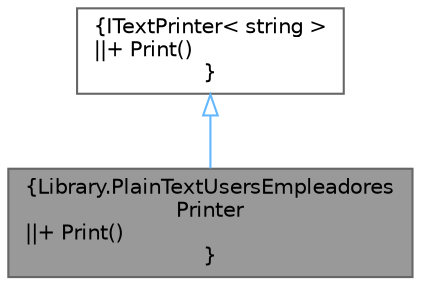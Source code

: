 digraph "Library.PlainTextUsersEmpleadoresPrinter"
{
 // INTERACTIVE_SVG=YES
 // LATEX_PDF_SIZE
  bgcolor="transparent";
  edge [fontname=Helvetica,fontsize=10,labelfontname=Helvetica,labelfontsize=10];
  node [fontname=Helvetica,fontsize=10,shape=box,height=0.2,width=0.4];
  Node1 [label="{Library.PlainTextUsersEmpleadores\lPrinter\n||+ Print()\l}",height=0.2,width=0.4,color="gray40", fillcolor="grey60", style="filled", fontcolor="black",tooltip=" "];
  Node2 -> Node1 [dir="back",color="steelblue1",style="solid",arrowtail="onormal"];
  Node2 [label="{ITextPrinter\< string \>\n||+ Print()\l}",height=0.2,width=0.4,color="gray40", fillcolor="white", style="filled",URL="$interfaceLibrary_1_1ITextPrinter.html",tooltip=" "];
}
